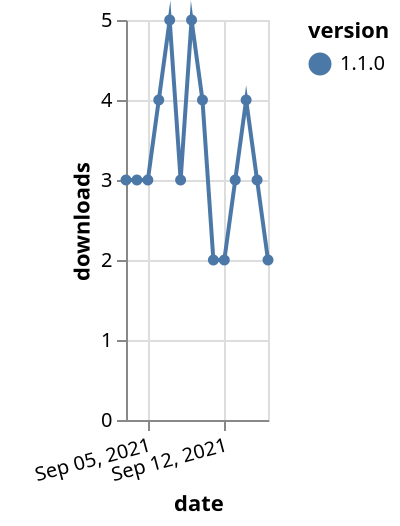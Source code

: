 {"$schema": "https://vega.github.io/schema/vega-lite/v5.json", "description": "A simple bar chart with embedded data.", "data": {"values": [{"date": "2021-09-03", "total": 3544, "delta": 3, "version": "1.1.0"}, {"date": "2021-09-04", "total": 3547, "delta": 3, "version": "1.1.0"}, {"date": "2021-09-05", "total": 3550, "delta": 3, "version": "1.1.0"}, {"date": "2021-09-06", "total": 3554, "delta": 4, "version": "1.1.0"}, {"date": "2021-09-07", "total": 3559, "delta": 5, "version": "1.1.0"}, {"date": "2021-09-08", "total": 3562, "delta": 3, "version": "1.1.0"}, {"date": "2021-09-09", "total": 3567, "delta": 5, "version": "1.1.0"}, {"date": "2021-09-10", "total": 3571, "delta": 4, "version": "1.1.0"}, {"date": "2021-09-11", "total": 3573, "delta": 2, "version": "1.1.0"}, {"date": "2021-09-12", "total": 3575, "delta": 2, "version": "1.1.0"}, {"date": "2021-09-13", "total": 3578, "delta": 3, "version": "1.1.0"}, {"date": "2021-09-14", "total": 3582, "delta": 4, "version": "1.1.0"}, {"date": "2021-09-15", "total": 3585, "delta": 3, "version": "1.1.0"}, {"date": "2021-09-16", "total": 3587, "delta": 2, "version": "1.1.0"}]}, "width": "container", "mark": {"type": "line", "point": {"filled": true}}, "encoding": {"x": {"field": "date", "type": "temporal", "timeUnit": "yearmonthdate", "title": "date", "axis": {"labelAngle": -15}}, "y": {"field": "delta", "type": "quantitative", "title": "downloads"}, "color": {"field": "version", "type": "nominal"}, "tooltip": {"field": "delta"}}}